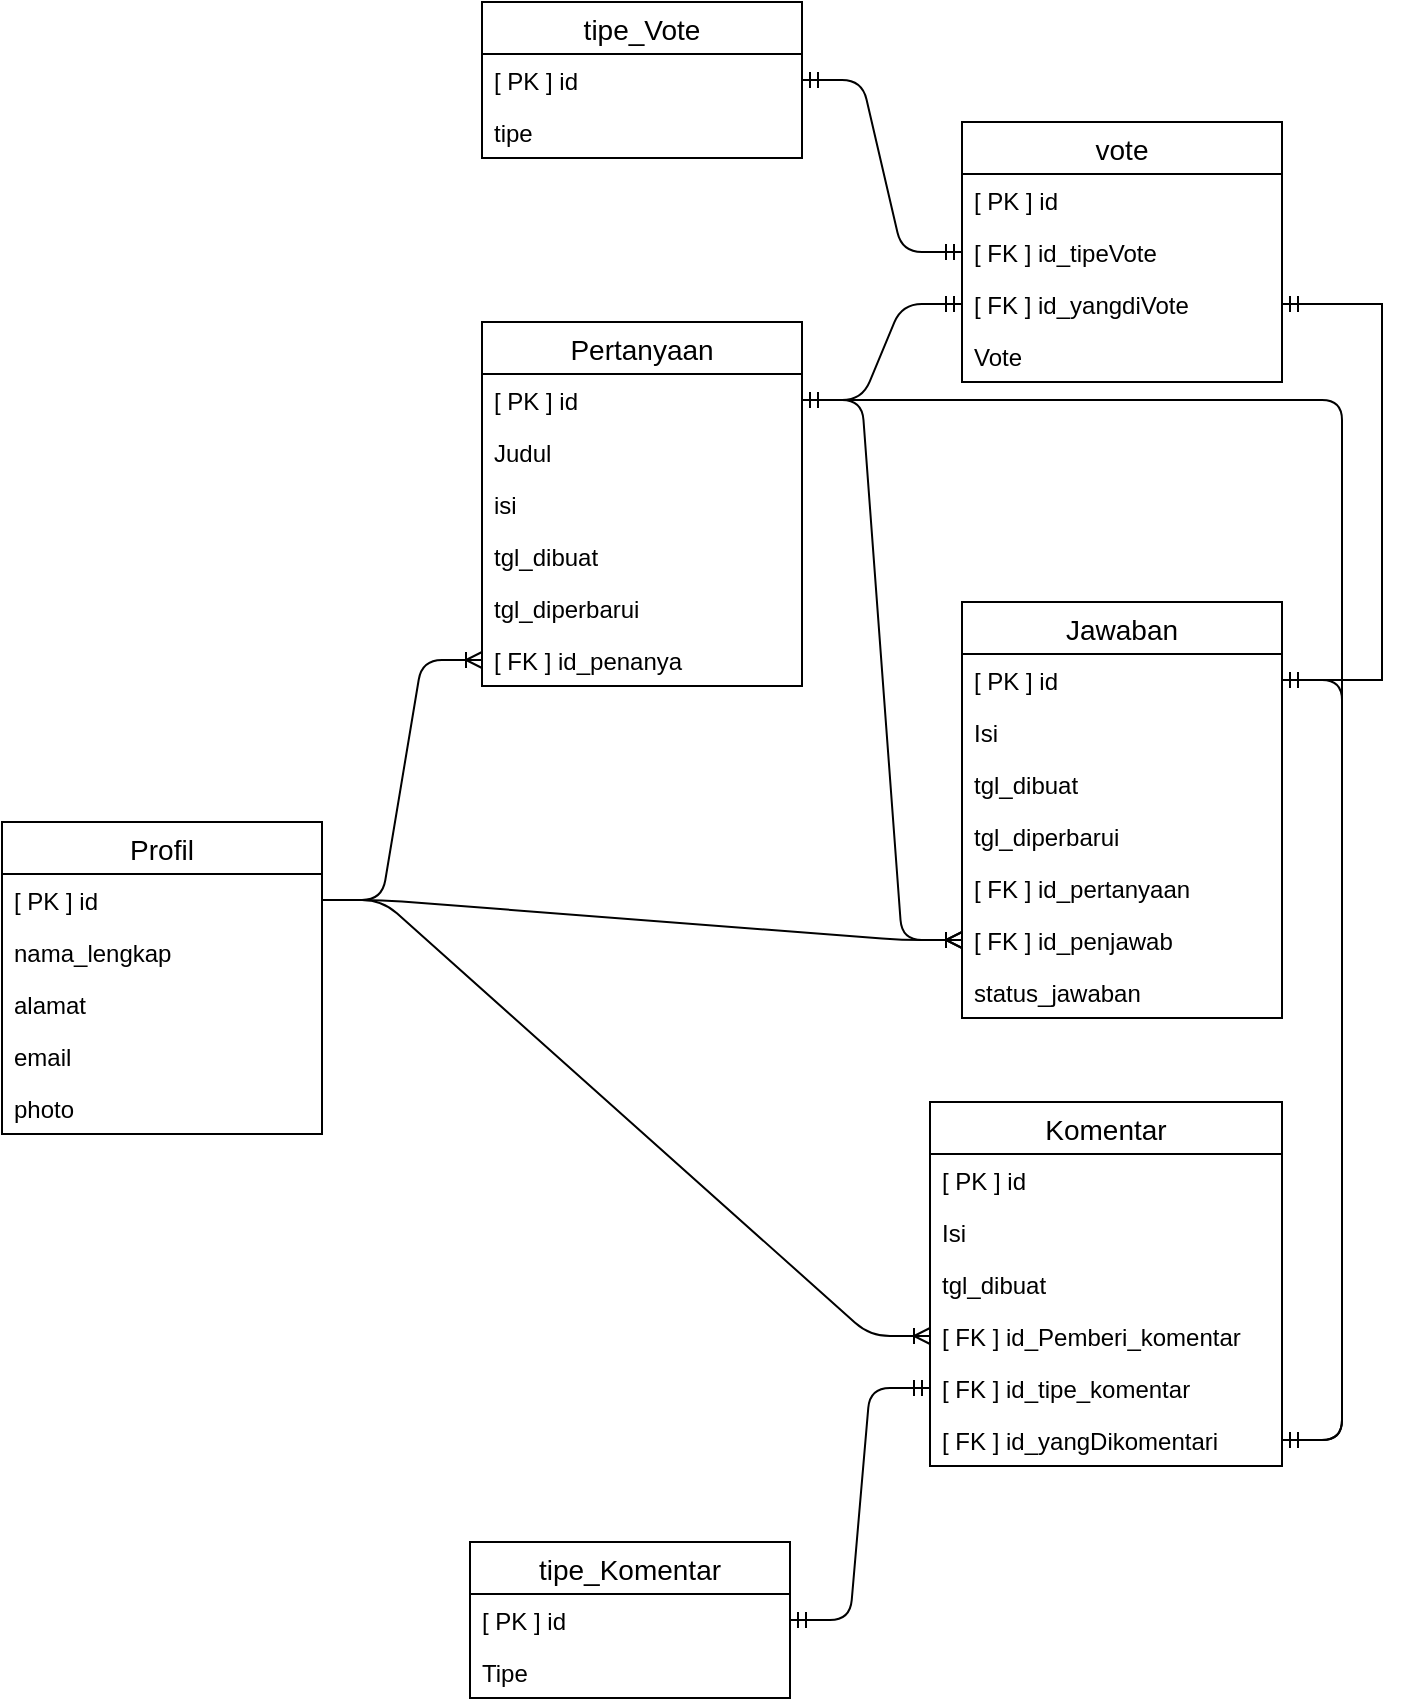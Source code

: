 <mxfile version="13.3.5" type="github"><diagram id="LX9OyMwRwrDuPydRFwJT" name="Page-1"><mxGraphModel dx="868" dy="1689" grid="1" gridSize="10" guides="1" tooltips="1" connect="1" arrows="1" fold="1" page="1" pageScale="1" pageWidth="827" pageHeight="1169" math="0" shadow="0"><root><mxCell id="0"/><mxCell id="1" parent="0"/><mxCell id="lt4E8pFB0Fku2WdebI95-25" value="" style="edgeStyle=entityRelationEdgeStyle;fontSize=12;html=1;endArrow=ERoneToMany;entryX=0;entryY=0.5;entryDx=0;entryDy=0;" edge="1" parent="1" source="lt4E8pFB0Fku2WdebI95-2" target="lt4E8pFB0Fku2WdebI95-26"><mxGeometry width="100" height="100" relative="1" as="geometry"><mxPoint x="360" y="320" as="sourcePoint"/><mxPoint x="440" y="230" as="targetPoint"/></mxGeometry></mxCell><mxCell id="lt4E8pFB0Fku2WdebI95-30" value="" style="edgeStyle=entityRelationEdgeStyle;fontSize=12;html=1;endArrow=ERoneToMany;exitX=1;exitY=0.5;exitDx=0;exitDy=0;entryX=0;entryY=0.5;entryDx=0;entryDy=0;" edge="1" parent="1" source="lt4E8pFB0Fku2WdebI95-2" target="lt4E8pFB0Fku2WdebI95-31"><mxGeometry width="100" height="100" relative="1" as="geometry"><mxPoint x="370" y="130" as="sourcePoint"/><mxPoint x="380" y="230" as="targetPoint"/></mxGeometry></mxCell><mxCell id="lt4E8pFB0Fku2WdebI95-32" value="" style="edgeStyle=entityRelationEdgeStyle;fontSize=12;html=1;endArrow=ERoneToMany;entryX=0;entryY=0.5;entryDx=0;entryDy=0;" edge="1" parent="1" source="lt4E8pFB0Fku2WdebI95-2" target="lt4E8pFB0Fku2WdebI95-24"><mxGeometry width="100" height="100" relative="1" as="geometry"><mxPoint x="320" y="120" as="sourcePoint"/><mxPoint x="600" y="250" as="targetPoint"/></mxGeometry></mxCell><mxCell id="lt4E8pFB0Fku2WdebI95-42" value="" style="edgeStyle=entityRelationEdgeStyle;fontSize=12;html=1;endArrow=ERmandOne;startArrow=ERmandOne;exitX=1;exitY=0.5;exitDx=0;exitDy=0;" edge="1" parent="1" source="lt4E8pFB0Fku2WdebI95-35" target="lt4E8pFB0Fku2WdebI95-29"><mxGeometry width="100" height="100" relative="1" as="geometry"><mxPoint x="450" y="250" as="sourcePoint"/><mxPoint x="550" y="150" as="targetPoint"/></mxGeometry></mxCell><mxCell id="lt4E8pFB0Fku2WdebI95-43" value="" style="edgeStyle=entityRelationEdgeStyle;fontSize=12;html=1;endArrow=ERoneToMany;" edge="1" parent="1" source="lt4E8pFB0Fku2WdebI95-9" target="lt4E8pFB0Fku2WdebI95-31"><mxGeometry width="100" height="100" relative="1" as="geometry"><mxPoint x="280" y="79" as="sourcePoint"/><mxPoint x="560" y="110" as="targetPoint"/></mxGeometry></mxCell><mxCell id="lt4E8pFB0Fku2WdebI95-45" value="" style="edgeStyle=entityRelationEdgeStyle;fontSize=12;html=1;endArrow=ERmandOne;startArrow=ERmandOne;" edge="1" parent="1" source="lt4E8pFB0Fku2WdebI95-41" target="lt4E8pFB0Fku2WdebI95-15"><mxGeometry width="100" height="100" relative="1" as="geometry"><mxPoint x="450" y="150" as="sourcePoint"/><mxPoint x="550" y="50" as="targetPoint"/></mxGeometry></mxCell><mxCell id="lt4E8pFB0Fku2WdebI95-20" value="Komentar" style="swimlane;fontStyle=0;childLayout=stackLayout;horizontal=1;startSize=26;horizontalStack=0;resizeParent=1;resizeParentMax=0;resizeLast=0;collapsible=1;marginBottom=0;align=center;fontSize=14;" vertex="1" parent="1"><mxGeometry x="564" y="170" width="176" height="182" as="geometry"><mxRectangle x="160" y="90" width="70" height="26" as="alternateBounds"/></mxGeometry></mxCell><mxCell id="lt4E8pFB0Fku2WdebI95-21" value="[ PK ] id" style="text;strokeColor=none;fillColor=none;spacingLeft=4;spacingRight=4;overflow=hidden;rotatable=0;points=[[0,0.5],[1,0.5]];portConstraint=eastwest;fontSize=12;" vertex="1" parent="lt4E8pFB0Fku2WdebI95-20"><mxGeometry y="26" width="176" height="26" as="geometry"/></mxCell><mxCell id="lt4E8pFB0Fku2WdebI95-22" value="Isi" style="text;strokeColor=none;fillColor=none;spacingLeft=4;spacingRight=4;overflow=hidden;rotatable=0;points=[[0,0.5],[1,0.5]];portConstraint=eastwest;fontSize=12;" vertex="1" parent="lt4E8pFB0Fku2WdebI95-20"><mxGeometry y="52" width="176" height="26" as="geometry"/></mxCell><mxCell id="lt4E8pFB0Fku2WdebI95-23" value="tgl_dibuat" style="text;strokeColor=none;fillColor=none;spacingLeft=4;spacingRight=4;overflow=hidden;rotatable=0;points=[[0,0.5],[1,0.5]];portConstraint=eastwest;fontSize=12;" vertex="1" parent="lt4E8pFB0Fku2WdebI95-20"><mxGeometry y="78" width="176" height="26" as="geometry"/></mxCell><mxCell id="lt4E8pFB0Fku2WdebI95-24" value="[ FK ] id_Pemberi_komentar" style="text;strokeColor=none;fillColor=none;spacingLeft=4;spacingRight=4;overflow=hidden;rotatable=0;points=[[0,0.5],[1,0.5]];portConstraint=eastwest;fontSize=12;" vertex="1" parent="lt4E8pFB0Fku2WdebI95-20"><mxGeometry y="104" width="176" height="26" as="geometry"/></mxCell><mxCell id="lt4E8pFB0Fku2WdebI95-29" value="[ FK ] id_tipe_komentar" style="text;strokeColor=none;fillColor=none;spacingLeft=4;spacingRight=4;overflow=hidden;rotatable=0;points=[[0,0.5],[1,0.5]];portConstraint=eastwest;fontSize=12;" vertex="1" parent="lt4E8pFB0Fku2WdebI95-20"><mxGeometry y="130" width="176" height="26" as="geometry"/></mxCell><mxCell id="lt4E8pFB0Fku2WdebI95-41" value="[ FK ] id_yangDikomentari" style="text;strokeColor=none;fillColor=none;spacingLeft=4;spacingRight=4;overflow=hidden;rotatable=0;points=[[0,0.5],[1,0.5]];portConstraint=eastwest;fontSize=12;" vertex="1" parent="lt4E8pFB0Fku2WdebI95-20"><mxGeometry y="156" width="176" height="26" as="geometry"/></mxCell><mxCell id="lt4E8pFB0Fku2WdebI95-47" value="" style="edgeStyle=elbowEdgeStyle;fontSize=12;html=1;endArrow=ERmandOne;startArrow=ERmandOne;exitX=1;exitY=0.5;exitDx=0;exitDy=0;elbow=vertical;" edge="1" parent="1" source="lt4E8pFB0Fku2WdebI95-41" target="lt4E8pFB0Fku2WdebI95-9"><mxGeometry width="100" height="100" relative="1" as="geometry"><mxPoint x="640" y="150" as="sourcePoint"/><mxPoint x="740" y="50" as="targetPoint"/><Array as="points"><mxPoint x="770" y="60"/><mxPoint x="610" y="-131"/><mxPoint x="740" y="-118"/></Array></mxGeometry></mxCell><mxCell id="lt4E8pFB0Fku2WdebI95-60" value="" style="edgeStyle=entityRelationEdgeStyle;fontSize=12;html=1;endArrow=ERmandOne;startArrow=ERmandOne;" edge="1" parent="1" source="lt4E8pFB0Fku2WdebI95-56" target="lt4E8pFB0Fku2WdebI95-51"><mxGeometry width="100" height="100" relative="1" as="geometry"><mxPoint x="440" y="-310" as="sourcePoint"/><mxPoint x="540" y="-410" as="targetPoint"/></mxGeometry></mxCell><mxCell id="lt4E8pFB0Fku2WdebI95-55" value="tipe_Vote" style="swimlane;fontStyle=0;childLayout=stackLayout;horizontal=1;startSize=26;horizontalStack=0;resizeParent=1;resizeParentMax=0;resizeLast=0;collapsible=1;marginBottom=0;align=center;fontSize=14;" vertex="1" parent="1"><mxGeometry x="340" y="-380" width="160" height="78" as="geometry"><mxRectangle x="160" y="90" width="70" height="26" as="alternateBounds"/></mxGeometry></mxCell><mxCell id="lt4E8pFB0Fku2WdebI95-56" value="[ PK ] id" style="text;strokeColor=none;fillColor=none;spacingLeft=4;spacingRight=4;overflow=hidden;rotatable=0;points=[[0,0.5],[1,0.5]];portConstraint=eastwest;fontSize=12;" vertex="1" parent="lt4E8pFB0Fku2WdebI95-55"><mxGeometry y="26" width="160" height="26" as="geometry"/></mxCell><mxCell id="lt4E8pFB0Fku2WdebI95-57" value="tipe" style="text;strokeColor=none;fillColor=none;spacingLeft=4;spacingRight=4;overflow=hidden;rotatable=0;points=[[0,0.5],[1,0.5]];portConstraint=eastwest;fontSize=12;" vertex="1" parent="lt4E8pFB0Fku2WdebI95-55"><mxGeometry y="52" width="160" height="26" as="geometry"/></mxCell><mxCell id="lt4E8pFB0Fku2WdebI95-61" value="" style="edgeStyle=entityRelationEdgeStyle;fontSize=12;html=1;endArrow=ERmandOne;startArrow=ERmandOne;entryX=0;entryY=0.5;entryDx=0;entryDy=0;" edge="1" parent="1" source="lt4E8pFB0Fku2WdebI95-9" target="lt4E8pFB0Fku2WdebI95-52"><mxGeometry width="100" height="100" relative="1" as="geometry"><mxPoint x="460" y="-110" as="sourcePoint"/><mxPoint x="560" y="-210" as="targetPoint"/></mxGeometry></mxCell><mxCell id="lt4E8pFB0Fku2WdebI95-64" value="" style="edgeStyle=entityRelationEdgeStyle;fontSize=12;html=1;endArrow=ERmandOne;startArrow=ERmandOne;entryX=0;entryY=0.5;entryDx=0;entryDy=0;strokeColor=none;" edge="1" parent="1" source="lt4E8pFB0Fku2WdebI95-15" target="lt4E8pFB0Fku2WdebI95-52"><mxGeometry width="100" height="100" relative="1" as="geometry"><mxPoint x="460" y="-10" as="sourcePoint"/><mxPoint x="560" y="-110" as="targetPoint"/></mxGeometry></mxCell><mxCell id="lt4E8pFB0Fku2WdebI95-65" style="edgeStyle=elbowEdgeStyle;rounded=0;orthogonalLoop=1;jettySize=auto;html=1;entryX=1;entryY=0.5;entryDx=0;entryDy=0;endArrow=ERmandOne;endFill=0;startArrow=ERmandOne;startFill=0;" edge="1" parent="1" source="lt4E8pFB0Fku2WdebI95-52" target="lt4E8pFB0Fku2WdebI95-15"><mxGeometry relative="1" as="geometry"><Array as="points"><mxPoint x="790" y="-160"/></Array></mxGeometry></mxCell><mxCell id="lt4E8pFB0Fku2WdebI95-34" value="tipe_Komentar" style="swimlane;fontStyle=0;childLayout=stackLayout;horizontal=1;startSize=26;horizontalStack=0;resizeParent=1;resizeParentMax=0;resizeLast=0;collapsible=1;marginBottom=0;align=center;fontSize=14;" vertex="1" parent="1"><mxGeometry x="334" y="390" width="160" height="78" as="geometry"><mxRectangle x="160" y="90" width="70" height="26" as="alternateBounds"/></mxGeometry></mxCell><mxCell id="lt4E8pFB0Fku2WdebI95-35" value="[ PK ] id" style="text;strokeColor=none;fillColor=none;spacingLeft=4;spacingRight=4;overflow=hidden;rotatable=0;points=[[0,0.5],[1,0.5]];portConstraint=eastwest;fontSize=12;" vertex="1" parent="lt4E8pFB0Fku2WdebI95-34"><mxGeometry y="26" width="160" height="26" as="geometry"/></mxCell><mxCell id="lt4E8pFB0Fku2WdebI95-36" value="Tipe" style="text;strokeColor=none;fillColor=none;spacingLeft=4;spacingRight=4;overflow=hidden;rotatable=0;points=[[0,0.5],[1,0.5]];portConstraint=eastwest;fontSize=12;" vertex="1" parent="lt4E8pFB0Fku2WdebI95-34"><mxGeometry y="52" width="160" height="26" as="geometry"/></mxCell><mxCell id="lt4E8pFB0Fku2WdebI95-14" value="Jawaban" style="swimlane;fontStyle=0;childLayout=stackLayout;horizontal=1;startSize=26;horizontalStack=0;resizeParent=1;resizeParentMax=0;resizeLast=0;collapsible=1;marginBottom=0;align=center;fontSize=14;" vertex="1" parent="1"><mxGeometry x="580" y="-80" width="160" height="208" as="geometry"><mxRectangle x="160" y="90" width="70" height="26" as="alternateBounds"/></mxGeometry></mxCell><mxCell id="lt4E8pFB0Fku2WdebI95-15" value="[ PK ] id" style="text;strokeColor=none;fillColor=none;spacingLeft=4;spacingRight=4;overflow=hidden;rotatable=0;points=[[0,0.5],[1,0.5]];portConstraint=eastwest;fontSize=12;" vertex="1" parent="lt4E8pFB0Fku2WdebI95-14"><mxGeometry y="26" width="160" height="26" as="geometry"/></mxCell><mxCell id="lt4E8pFB0Fku2WdebI95-16" value="Isi" style="text;strokeColor=none;fillColor=none;spacingLeft=4;spacingRight=4;overflow=hidden;rotatable=0;points=[[0,0.5],[1,0.5]];portConstraint=eastwest;fontSize=12;" vertex="1" parent="lt4E8pFB0Fku2WdebI95-14"><mxGeometry y="52" width="160" height="26" as="geometry"/></mxCell><mxCell id="lt4E8pFB0Fku2WdebI95-18" value="tgl_dibuat" style="text;strokeColor=none;fillColor=none;spacingLeft=4;spacingRight=4;overflow=hidden;rotatable=0;points=[[0,0.5],[1,0.5]];portConstraint=eastwest;fontSize=12;" vertex="1" parent="lt4E8pFB0Fku2WdebI95-14"><mxGeometry y="78" width="160" height="26" as="geometry"/></mxCell><mxCell id="lt4E8pFB0Fku2WdebI95-19" value="tgl_diperbarui" style="text;strokeColor=none;fillColor=none;spacingLeft=4;spacingRight=4;overflow=hidden;rotatable=0;points=[[0,0.5],[1,0.5]];portConstraint=eastwest;fontSize=12;" vertex="1" parent="lt4E8pFB0Fku2WdebI95-14"><mxGeometry y="104" width="160" height="26" as="geometry"/></mxCell><mxCell id="lt4E8pFB0Fku2WdebI95-27" value="[ FK ] id_pertanyaan" style="text;strokeColor=none;fillColor=none;spacingLeft=4;spacingRight=4;overflow=hidden;rotatable=0;points=[[0,0.5],[1,0.5]];portConstraint=eastwest;fontSize=12;" vertex="1" parent="lt4E8pFB0Fku2WdebI95-14"><mxGeometry y="130" width="160" height="26" as="geometry"/></mxCell><mxCell id="lt4E8pFB0Fku2WdebI95-31" value="[ FK ] id_penjawab" style="text;strokeColor=none;fillColor=none;spacingLeft=4;spacingRight=4;overflow=hidden;rotatable=0;points=[[0,0.5],[1,0.5]];portConstraint=eastwest;fontSize=12;" vertex="1" parent="lt4E8pFB0Fku2WdebI95-14"><mxGeometry y="156" width="160" height="26" as="geometry"/></mxCell><mxCell id="lt4E8pFB0Fku2WdebI95-48" value="status_jawaban" style="text;strokeColor=none;fillColor=none;spacingLeft=4;spacingRight=4;overflow=hidden;rotatable=0;points=[[0,0.5],[1,0.5]];portConstraint=eastwest;fontSize=12;" vertex="1" parent="lt4E8pFB0Fku2WdebI95-14"><mxGeometry y="182" width="160" height="26" as="geometry"/></mxCell><mxCell id="lt4E8pFB0Fku2WdebI95-49" value="vote" style="swimlane;fontStyle=0;childLayout=stackLayout;horizontal=1;startSize=26;horizontalStack=0;resizeParent=1;resizeParentMax=0;resizeLast=0;collapsible=1;marginBottom=0;align=center;fontSize=14;" vertex="1" parent="1"><mxGeometry x="580" y="-320" width="160" height="130" as="geometry"><mxRectangle x="160" y="90" width="70" height="26" as="alternateBounds"/></mxGeometry></mxCell><mxCell id="lt4E8pFB0Fku2WdebI95-50" value="[ PK ] id" style="text;strokeColor=none;fillColor=none;spacingLeft=4;spacingRight=4;overflow=hidden;rotatable=0;points=[[0,0.5],[1,0.5]];portConstraint=eastwest;fontSize=12;" vertex="1" parent="lt4E8pFB0Fku2WdebI95-49"><mxGeometry y="26" width="160" height="26" as="geometry"/></mxCell><mxCell id="lt4E8pFB0Fku2WdebI95-51" value="[ FK ] id_tipeVote" style="text;strokeColor=none;fillColor=none;spacingLeft=4;spacingRight=4;overflow=hidden;rotatable=0;points=[[0,0.5],[1,0.5]];portConstraint=eastwest;fontSize=12;" vertex="1" parent="lt4E8pFB0Fku2WdebI95-49"><mxGeometry y="52" width="160" height="26" as="geometry"/></mxCell><mxCell id="lt4E8pFB0Fku2WdebI95-52" value="[ FK ] id_yangdiVote" style="text;strokeColor=none;fillColor=none;spacingLeft=4;spacingRight=4;overflow=hidden;rotatable=0;points=[[0,0.5],[1,0.5]];portConstraint=eastwest;fontSize=12;" vertex="1" parent="lt4E8pFB0Fku2WdebI95-49"><mxGeometry y="78" width="160" height="26" as="geometry"/></mxCell><mxCell id="lt4E8pFB0Fku2WdebI95-53" value="Vote" style="text;strokeColor=none;fillColor=none;spacingLeft=4;spacingRight=4;overflow=hidden;rotatable=0;points=[[0,0.5],[1,0.5]];portConstraint=eastwest;fontSize=12;" vertex="1" parent="lt4E8pFB0Fku2WdebI95-49"><mxGeometry y="104" width="160" height="26" as="geometry"/></mxCell><mxCell id="lt4E8pFB0Fku2WdebI95-8" value="Pertanyaan" style="swimlane;fontStyle=0;childLayout=stackLayout;horizontal=1;startSize=26;horizontalStack=0;resizeParent=1;resizeParentMax=0;resizeLast=0;collapsible=1;marginBottom=0;align=center;fontSize=14;" vertex="1" parent="1"><mxGeometry x="340" y="-220" width="160" height="182" as="geometry"><mxRectangle x="160" y="90" width="70" height="26" as="alternateBounds"/></mxGeometry></mxCell><mxCell id="lt4E8pFB0Fku2WdebI95-9" value="[ PK ] id" style="text;strokeColor=none;fillColor=none;spacingLeft=4;spacingRight=4;overflow=hidden;rotatable=0;points=[[0,0.5],[1,0.5]];portConstraint=eastwest;fontSize=12;" vertex="1" parent="lt4E8pFB0Fku2WdebI95-8"><mxGeometry y="26" width="160" height="26" as="geometry"/></mxCell><mxCell id="lt4E8pFB0Fku2WdebI95-10" value="Judul" style="text;strokeColor=none;fillColor=none;spacingLeft=4;spacingRight=4;overflow=hidden;rotatable=0;points=[[0,0.5],[1,0.5]];portConstraint=eastwest;fontSize=12;" vertex="1" parent="lt4E8pFB0Fku2WdebI95-8"><mxGeometry y="52" width="160" height="26" as="geometry"/></mxCell><mxCell id="lt4E8pFB0Fku2WdebI95-11" value="isi" style="text;strokeColor=none;fillColor=none;spacingLeft=4;spacingRight=4;overflow=hidden;rotatable=0;points=[[0,0.5],[1,0.5]];portConstraint=eastwest;fontSize=12;" vertex="1" parent="lt4E8pFB0Fku2WdebI95-8"><mxGeometry y="78" width="160" height="26" as="geometry"/></mxCell><mxCell id="lt4E8pFB0Fku2WdebI95-12" value="tgl_dibuat" style="text;strokeColor=none;fillColor=none;spacingLeft=4;spacingRight=4;overflow=hidden;rotatable=0;points=[[0,0.5],[1,0.5]];portConstraint=eastwest;fontSize=12;" vertex="1" parent="lt4E8pFB0Fku2WdebI95-8"><mxGeometry y="104" width="160" height="26" as="geometry"/></mxCell><mxCell id="lt4E8pFB0Fku2WdebI95-13" value="tgl_diperbarui" style="text;strokeColor=none;fillColor=none;spacingLeft=4;spacingRight=4;overflow=hidden;rotatable=0;points=[[0,0.5],[1,0.5]];portConstraint=eastwest;fontSize=12;" vertex="1" parent="lt4E8pFB0Fku2WdebI95-8"><mxGeometry y="130" width="160" height="26" as="geometry"/></mxCell><mxCell id="lt4E8pFB0Fku2WdebI95-26" value="[ FK ] id_penanya" style="text;strokeColor=none;fillColor=none;spacingLeft=4;spacingRight=4;overflow=hidden;rotatable=0;points=[[0,0.5],[1,0.5]];portConstraint=eastwest;fontSize=12;" vertex="1" parent="lt4E8pFB0Fku2WdebI95-8"><mxGeometry y="156" width="160" height="26" as="geometry"/></mxCell><mxCell id="lt4E8pFB0Fku2WdebI95-1" value="Profil" style="swimlane;fontStyle=0;childLayout=stackLayout;horizontal=1;startSize=26;horizontalStack=0;resizeParent=1;resizeParentMax=0;resizeLast=0;collapsible=1;marginBottom=0;align=center;fontSize=14;" vertex="1" parent="1"><mxGeometry x="100" y="30" width="160" height="156" as="geometry"><mxRectangle x="160" y="90" width="70" height="26" as="alternateBounds"/></mxGeometry></mxCell><mxCell id="lt4E8pFB0Fku2WdebI95-2" value="[ PK ] id" style="text;strokeColor=none;fillColor=none;spacingLeft=4;spacingRight=4;overflow=hidden;rotatable=0;points=[[0,0.5],[1,0.5]];portConstraint=eastwest;fontSize=12;" vertex="1" parent="lt4E8pFB0Fku2WdebI95-1"><mxGeometry y="26" width="160" height="26" as="geometry"/></mxCell><mxCell id="lt4E8pFB0Fku2WdebI95-3" value="nama_lengkap" style="text;strokeColor=none;fillColor=none;spacingLeft=4;spacingRight=4;overflow=hidden;rotatable=0;points=[[0,0.5],[1,0.5]];portConstraint=eastwest;fontSize=12;" vertex="1" parent="lt4E8pFB0Fku2WdebI95-1"><mxGeometry y="52" width="160" height="26" as="geometry"/></mxCell><mxCell id="lt4E8pFB0Fku2WdebI95-4" value="alamat" style="text;strokeColor=none;fillColor=none;spacingLeft=4;spacingRight=4;overflow=hidden;rotatable=0;points=[[0,0.5],[1,0.5]];portConstraint=eastwest;fontSize=12;" vertex="1" parent="lt4E8pFB0Fku2WdebI95-1"><mxGeometry y="78" width="160" height="26" as="geometry"/></mxCell><mxCell id="lt4E8pFB0Fku2WdebI95-5" value="email" style="text;strokeColor=none;fillColor=none;spacingLeft=4;spacingRight=4;overflow=hidden;rotatable=0;points=[[0,0.5],[1,0.5]];portConstraint=eastwest;fontSize=12;" vertex="1" parent="lt4E8pFB0Fku2WdebI95-1"><mxGeometry y="104" width="160" height="26" as="geometry"/></mxCell><mxCell id="lt4E8pFB0Fku2WdebI95-6" value="photo" style="text;strokeColor=none;fillColor=none;spacingLeft=4;spacingRight=4;overflow=hidden;rotatable=0;points=[[0,0.5],[1,0.5]];portConstraint=eastwest;fontSize=12;" vertex="1" parent="lt4E8pFB0Fku2WdebI95-1"><mxGeometry y="130" width="160" height="26" as="geometry"/></mxCell></root></mxGraphModel></diagram></mxfile>